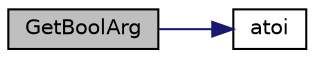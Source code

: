digraph "GetBoolArg"
{
  edge [fontname="Helvetica",fontsize="10",labelfontname="Helvetica",labelfontsize="10"];
  node [fontname="Helvetica",fontsize="10",shape=record];
  rankdir="LR";
  Node1918 [label="GetBoolArg",height=0.2,width=0.4,color="black", fillcolor="grey75", style="filled", fontcolor="black"];
  Node1918 -> Node1919 [color="midnightblue",fontsize="10",style="solid",fontname="Helvetica"];
  Node1919 [label="atoi",height=0.2,width=0.4,color="black", fillcolor="white", style="filled",URL="$d8/d3c/util_8h.html#aa5ce96ec36f4413f820cec9c1831c070"];
}
